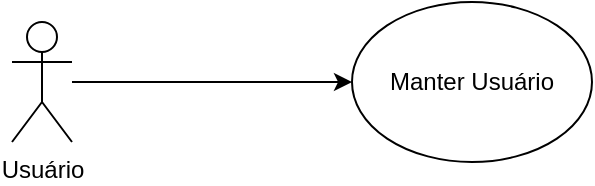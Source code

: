 <mxfile version="26.0.15">
  <diagram name="Página-1" id="rgPm4P39aniKcOdPiRdQ">
    <mxGraphModel grid="1" page="1" gridSize="10" guides="1" tooltips="1" connect="1" arrows="1" fold="1" pageScale="1" pageWidth="827" pageHeight="1169" math="0" shadow="0">
      <root>
        <mxCell id="0" />
        <mxCell id="1" parent="0" />
        <mxCell id="gqTUMWfhAJl5caw4erFn-13" style="edgeStyle=orthogonalEdgeStyle;rounded=0;orthogonalLoop=1;jettySize=auto;html=1;" edge="1" parent="1" source="gqTUMWfhAJl5caw4erFn-1" target="gqTUMWfhAJl5caw4erFn-12">
          <mxGeometry relative="1" as="geometry" />
        </mxCell>
        <mxCell id="gqTUMWfhAJl5caw4erFn-1" value="Usuário" style="shape=umlActor;verticalLabelPosition=bottom;verticalAlign=top;html=1;outlineConnect=0;" vertex="1" parent="1">
          <mxGeometry x="110" y="200" width="30" height="60" as="geometry" />
        </mxCell>
        <mxCell id="gqTUMWfhAJl5caw4erFn-12" value="Manter Usuário" style="ellipse;whiteSpace=wrap;html=1;" vertex="1" parent="1">
          <mxGeometry x="280" y="190" width="120" height="80" as="geometry" />
        </mxCell>
      </root>
    </mxGraphModel>
  </diagram>
</mxfile>
